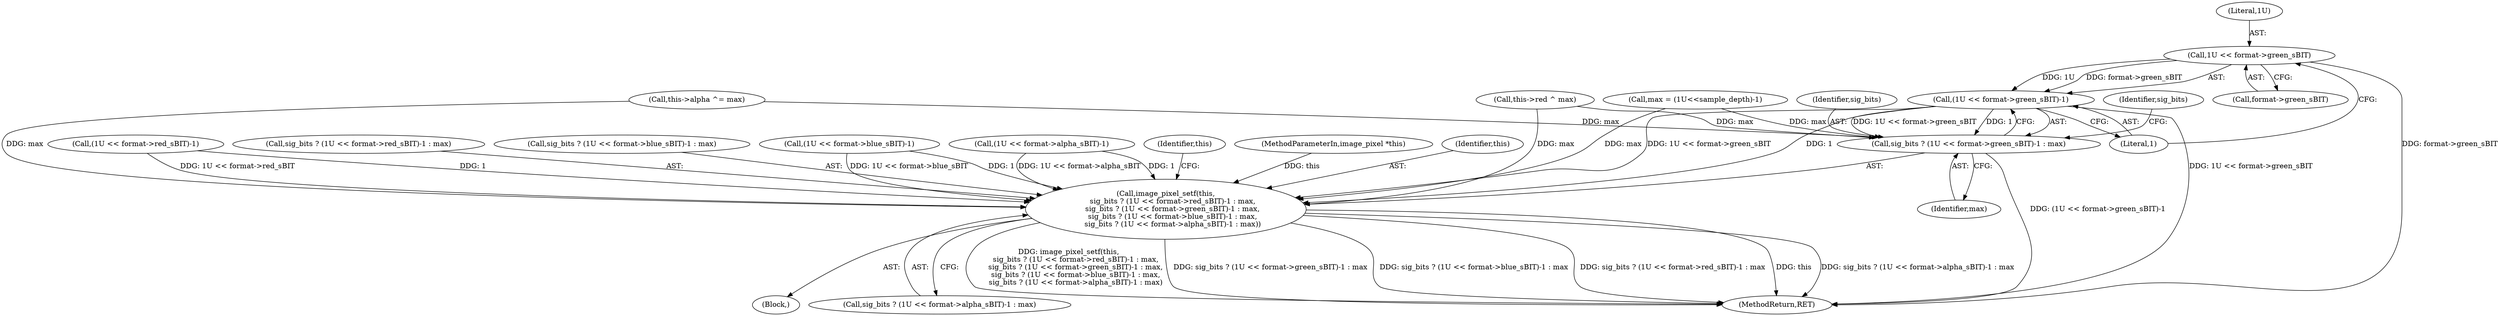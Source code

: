 digraph "0_Android_9d4853418ab2f754c2b63e091c29c5529b8b86ca_51@pointer" {
"1000460" [label="(Call,1U << format->green_sBIT)"];
"1000459" [label="(Call,(1U << format->green_sBIT)-1)"];
"1000445" [label="(Call,image_pixel_setf(this,\n      sig_bits ? (1U << format->red_sBIT)-1 : max,\n      sig_bits ? (1U << format->green_sBIT)-1 : max,\n      sig_bits ? (1U << format->blue_sBIT)-1 : max,\n      sig_bits ? (1U << format->alpha_sBIT)-1 : max))"];
"1000457" [label="(Call,sig_bits ? (1U << format->green_sBIT)-1 : max)"];
"1000465" [label="(Literal,1)"];
"1000449" [label="(Call,(1U << format->red_sBIT)-1)"];
"1000457" [label="(Call,sig_bits ? (1U << format->green_sBIT)-1 : max)"];
"1000445" [label="(Call,image_pixel_setf(this,\n      sig_bits ? (1U << format->red_sBIT)-1 : max,\n      sig_bits ? (1U << format->green_sBIT)-1 : max,\n      sig_bits ? (1U << format->blue_sBIT)-1 : max,\n      sig_bits ? (1U << format->alpha_sBIT)-1 : max))"];
"1000468" [label="(Identifier,sig_bits)"];
"1000462" [label="(Call,format->green_sBIT)"];
"1000466" [label="(Identifier,max)"];
"1000447" [label="(Call,sig_bits ? (1U << format->red_sBIT)-1 : max)"];
"1000440" [label="(Call,this->alpha ^= max)"];
"1000467" [label="(Call,sig_bits ? (1U << format->blue_sBIT)-1 : max)"];
"1000469" [label="(Call,(1U << format->blue_sBIT)-1)"];
"1000458" [label="(Identifier,sig_bits)"];
"1000134" [label="(Call,max = (1U<<sample_depth)-1)"];
"1000542" [label="(MethodReturn,RET)"];
"1000479" [label="(Call,(1U << format->alpha_sBIT)-1)"];
"1000489" [label="(Identifier,this)"];
"1000398" [label="(Call,this->red ^ max)"];
"1000461" [label="(Literal,1U)"];
"1000114" [label="(MethodParameterIn,image_pixel *this)"];
"1000460" [label="(Call,1U << format->green_sBIT)"];
"1000459" [label="(Call,(1U << format->green_sBIT)-1)"];
"1000121" [label="(Block,)"];
"1000477" [label="(Call,sig_bits ? (1U << format->alpha_sBIT)-1 : max)"];
"1000446" [label="(Identifier,this)"];
"1000460" -> "1000459"  [label="AST: "];
"1000460" -> "1000462"  [label="CFG: "];
"1000461" -> "1000460"  [label="AST: "];
"1000462" -> "1000460"  [label="AST: "];
"1000465" -> "1000460"  [label="CFG: "];
"1000460" -> "1000542"  [label="DDG: format->green_sBIT"];
"1000460" -> "1000459"  [label="DDG: 1U"];
"1000460" -> "1000459"  [label="DDG: format->green_sBIT"];
"1000459" -> "1000457"  [label="AST: "];
"1000459" -> "1000465"  [label="CFG: "];
"1000465" -> "1000459"  [label="AST: "];
"1000457" -> "1000459"  [label="CFG: "];
"1000459" -> "1000542"  [label="DDG: 1U << format->green_sBIT"];
"1000459" -> "1000445"  [label="DDG: 1U << format->green_sBIT"];
"1000459" -> "1000445"  [label="DDG: 1"];
"1000459" -> "1000457"  [label="DDG: 1U << format->green_sBIT"];
"1000459" -> "1000457"  [label="DDG: 1"];
"1000445" -> "1000121"  [label="AST: "];
"1000445" -> "1000477"  [label="CFG: "];
"1000446" -> "1000445"  [label="AST: "];
"1000447" -> "1000445"  [label="AST: "];
"1000457" -> "1000445"  [label="AST: "];
"1000467" -> "1000445"  [label="AST: "];
"1000477" -> "1000445"  [label="AST: "];
"1000489" -> "1000445"  [label="CFG: "];
"1000445" -> "1000542"  [label="DDG: sig_bits ? (1U << format->green_sBIT)-1 : max"];
"1000445" -> "1000542"  [label="DDG: sig_bits ? (1U << format->blue_sBIT)-1 : max"];
"1000445" -> "1000542"  [label="DDG: sig_bits ? (1U << format->red_sBIT)-1 : max"];
"1000445" -> "1000542"  [label="DDG: this"];
"1000445" -> "1000542"  [label="DDG: sig_bits ? (1U << format->alpha_sBIT)-1 : max"];
"1000445" -> "1000542"  [label="DDG: image_pixel_setf(this,\n      sig_bits ? (1U << format->red_sBIT)-1 : max,\n      sig_bits ? (1U << format->green_sBIT)-1 : max,\n      sig_bits ? (1U << format->blue_sBIT)-1 : max,\n      sig_bits ? (1U << format->alpha_sBIT)-1 : max)"];
"1000114" -> "1000445"  [label="DDG: this"];
"1000449" -> "1000445"  [label="DDG: 1U << format->red_sBIT"];
"1000449" -> "1000445"  [label="DDG: 1"];
"1000398" -> "1000445"  [label="DDG: max"];
"1000440" -> "1000445"  [label="DDG: max"];
"1000134" -> "1000445"  [label="DDG: max"];
"1000469" -> "1000445"  [label="DDG: 1U << format->blue_sBIT"];
"1000469" -> "1000445"  [label="DDG: 1"];
"1000479" -> "1000445"  [label="DDG: 1U << format->alpha_sBIT"];
"1000479" -> "1000445"  [label="DDG: 1"];
"1000457" -> "1000466"  [label="CFG: "];
"1000458" -> "1000457"  [label="AST: "];
"1000466" -> "1000457"  [label="AST: "];
"1000468" -> "1000457"  [label="CFG: "];
"1000457" -> "1000542"  [label="DDG: (1U << format->green_sBIT)-1"];
"1000398" -> "1000457"  [label="DDG: max"];
"1000440" -> "1000457"  [label="DDG: max"];
"1000134" -> "1000457"  [label="DDG: max"];
}
